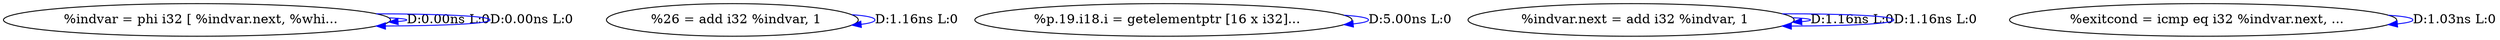 digraph {
Node0x3403f70[label="  %indvar = phi i32 [ %indvar.next, %whi..."];
Node0x3403f70 -> Node0x3403f70[label="D:0.00ns L:0",color=blue];
Node0x3403f70 -> Node0x3403f70[label="D:0.00ns L:0",color=blue];
Node0x3404050[label="  %26 = add i32 %indvar, 1"];
Node0x3404050 -> Node0x3404050[label="D:1.16ns L:0",color=blue];
Node0x336aef0[label="  %p.19.i18.i = getelementptr [16 x i32]..."];
Node0x336aef0 -> Node0x336aef0[label="D:5.00ns L:0",color=blue];
Node0x336b0b0[label="  %indvar.next = add i32 %indvar, 1"];
Node0x336b0b0 -> Node0x336b0b0[label="D:1.16ns L:0",color=blue];
Node0x336b0b0 -> Node0x336b0b0[label="D:1.16ns L:0",color=blue];
Node0x336b190[label="  %exitcond = icmp eq i32 %indvar.next, ..."];
Node0x336b190 -> Node0x336b190[label="D:1.03ns L:0",color=blue];
}
